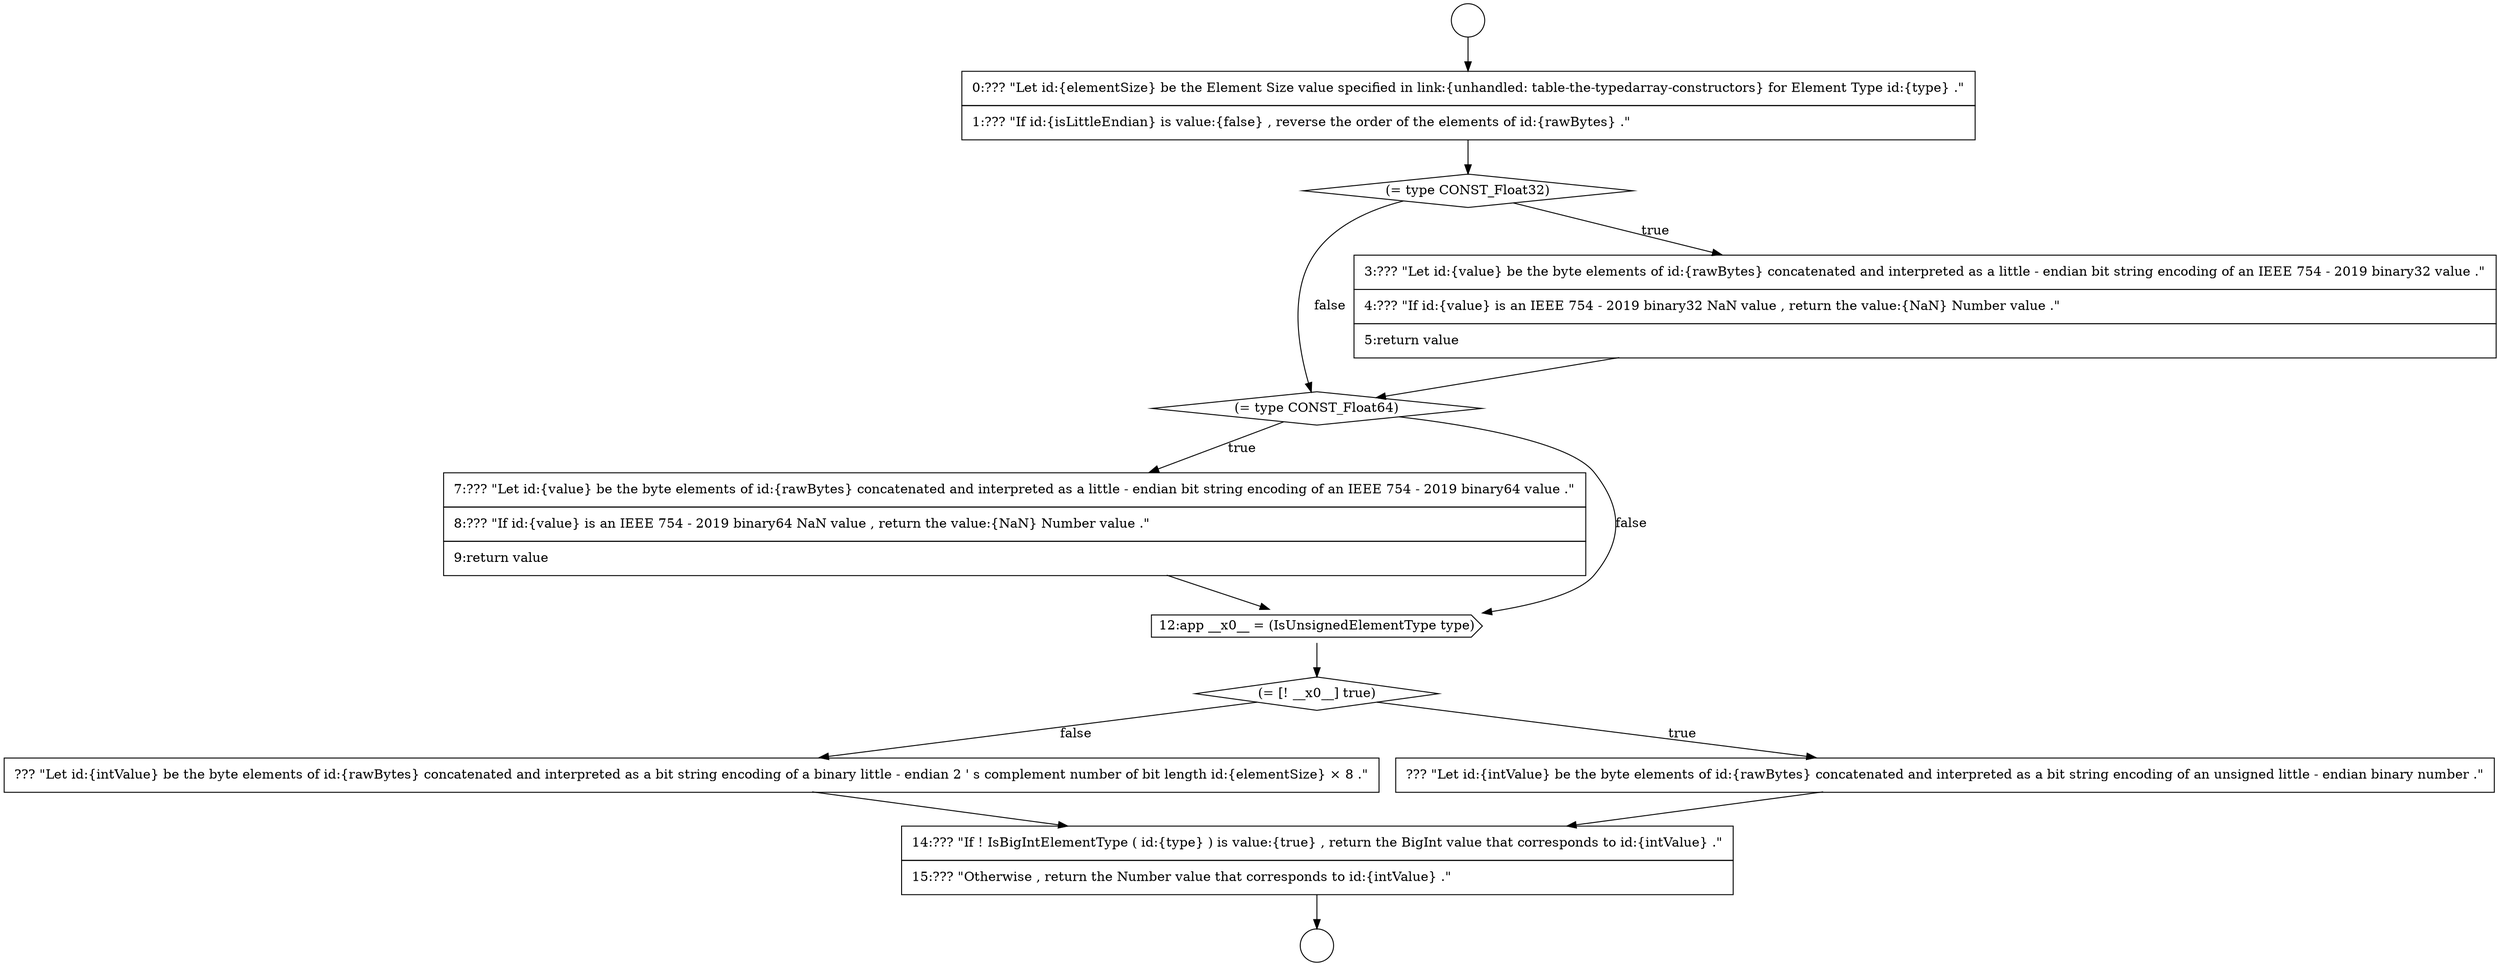 digraph {
  node0 [shape=circle label=" " color="black" fillcolor="white" style=filled]
  node5 [shape=diamond, label=<<font color="black">(= type CONST_Float64)</font>> color="black" fillcolor="white" style=filled]
  node10 [shape=none, margin=0, label=<<font color="black">
    <table border="0" cellborder="1" cellspacing="0" cellpadding="10">
      <tr><td align="left">??? &quot;Let id:{intValue} be the byte elements of id:{rawBytes} concatenated and interpreted as a bit string encoding of a binary little - endian 2 ' s complement number of bit length id:{elementSize} &times; 8 .&quot;</td></tr>
    </table>
  </font>> color="black" fillcolor="white" style=filled]
  node1 [shape=circle label=" " color="black" fillcolor="white" style=filled]
  node6 [shape=none, margin=0, label=<<font color="black">
    <table border="0" cellborder="1" cellspacing="0" cellpadding="10">
      <tr><td align="left">7:??? &quot;Let id:{value} be the byte elements of id:{rawBytes} concatenated and interpreted as a little - endian bit string encoding of an IEEE 754 - 2019 binary64 value .&quot;</td></tr>
      <tr><td align="left">8:??? &quot;If id:{value} is an IEEE 754 - 2019 binary64 NaN value , return the value:{NaN} Number value .&quot;</td></tr>
      <tr><td align="left">9:return value</td></tr>
    </table>
  </font>> color="black" fillcolor="white" style=filled]
  node9 [shape=none, margin=0, label=<<font color="black">
    <table border="0" cellborder="1" cellspacing="0" cellpadding="10">
      <tr><td align="left">??? &quot;Let id:{intValue} be the byte elements of id:{rawBytes} concatenated and interpreted as a bit string encoding of an unsigned little - endian binary number .&quot;</td></tr>
    </table>
  </font>> color="black" fillcolor="white" style=filled]
  node2 [shape=none, margin=0, label=<<font color="black">
    <table border="0" cellborder="1" cellspacing="0" cellpadding="10">
      <tr><td align="left">0:??? &quot;Let id:{elementSize} be the Element Size value specified in link:{unhandled: table-the-typedarray-constructors} for Element Type id:{type} .&quot;</td></tr>
      <tr><td align="left">1:??? &quot;If id:{isLittleEndian} is value:{false} , reverse the order of the elements of id:{rawBytes} .&quot;</td></tr>
    </table>
  </font>> color="black" fillcolor="white" style=filled]
  node7 [shape=cds, label=<<font color="black">12:app __x0__ = (IsUnsignedElementType type)</font>> color="black" fillcolor="white" style=filled]
  node3 [shape=diamond, label=<<font color="black">(= type CONST_Float32)</font>> color="black" fillcolor="white" style=filled]
  node11 [shape=none, margin=0, label=<<font color="black">
    <table border="0" cellborder="1" cellspacing="0" cellpadding="10">
      <tr><td align="left">14:??? &quot;If ! IsBigIntElementType ( id:{type} ) is value:{true} , return the BigInt value that corresponds to id:{intValue} .&quot;</td></tr>
      <tr><td align="left">15:??? &quot;Otherwise , return the Number value that corresponds to id:{intValue} .&quot;</td></tr>
    </table>
  </font>> color="black" fillcolor="white" style=filled]
  node8 [shape=diamond, label=<<font color="black">(= [! __x0__] true)</font>> color="black" fillcolor="white" style=filled]
  node4 [shape=none, margin=0, label=<<font color="black">
    <table border="0" cellborder="1" cellspacing="0" cellpadding="10">
      <tr><td align="left">3:??? &quot;Let id:{value} be the byte elements of id:{rawBytes} concatenated and interpreted as a little - endian bit string encoding of an IEEE 754 - 2019 binary32 value .&quot;</td></tr>
      <tr><td align="left">4:??? &quot;If id:{value} is an IEEE 754 - 2019 binary32 NaN value , return the value:{NaN} Number value .&quot;</td></tr>
      <tr><td align="left">5:return value</td></tr>
    </table>
  </font>> color="black" fillcolor="white" style=filled]
  node7 -> node8 [ color="black"]
  node0 -> node2 [ color="black"]
  node6 -> node7 [ color="black"]
  node11 -> node1 [ color="black"]
  node10 -> node11 [ color="black"]
  node4 -> node5 [ color="black"]
  node5 -> node6 [label=<<font color="black">true</font>> color="black"]
  node5 -> node7 [label=<<font color="black">false</font>> color="black"]
  node2 -> node3 [ color="black"]
  node3 -> node4 [label=<<font color="black">true</font>> color="black"]
  node3 -> node5 [label=<<font color="black">false</font>> color="black"]
  node9 -> node11 [ color="black"]
  node8 -> node9 [label=<<font color="black">true</font>> color="black"]
  node8 -> node10 [label=<<font color="black">false</font>> color="black"]
}
